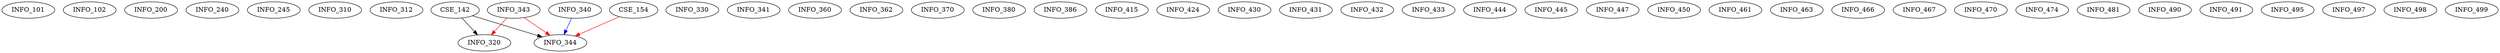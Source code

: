 digraph G {
    INFO_101;
    INFO_102;
    INFO_200;
    INFO_240;
    INFO_245;
    INFO_310;
    INFO_312;
    edge [color=black];
    CSE_142 -> INFO_320;
    edge [color=red];
    INFO_343 -> INFO_320;
    INFO_330;
    INFO_340;
    INFO_341;
    INFO_343;
    edge [color=black];
    CSE_142 -> INFO_344;
    edge [color=red];
    INFO_343 -> INFO_344;
    CSE_154 -> INFO_344;
    edge [color=blue];
    INFO_340 -> INFO_344;
    INFO_360;
    INFO_362;
    INFO_370;
    INFO_380;
    INFO_386;
    INFO_415;
    INFO_424;
    INFO_430;
    INFO_431;
    INFO_432;
    INFO_433;
    INFO_444;
    INFO_445;
    INFO_447;
    INFO_450;
    INFO_461;
    INFO_463;
    INFO_466;
    INFO_467;
    INFO_470;
    INFO_474;
    INFO_481;
    INFO_490;
    INFO_491;
    INFO_495;
    INFO_497;
    INFO_498;
    INFO_499;
}
